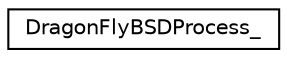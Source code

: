 digraph "Graphical Class Hierarchy"
{
  edge [fontname="Helvetica",fontsize="10",labelfontname="Helvetica",labelfontsize="10"];
  node [fontname="Helvetica",fontsize="10",shape=record];
  rankdir="LR";
  Node0 [label="DragonFlyBSDProcess_",height=0.2,width=0.4,color="black", fillcolor="white", style="filled",URL="$structDragonFlyBSDProcess__.html"];
}
